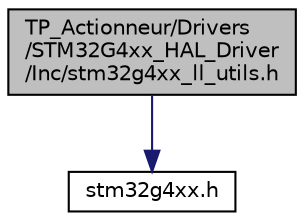digraph "TP_Actionneur/Drivers/STM32G4xx_HAL_Driver/Inc/stm32g4xx_ll_utils.h"
{
 // LATEX_PDF_SIZE
  edge [fontname="Helvetica",fontsize="10",labelfontname="Helvetica",labelfontsize="10"];
  node [fontname="Helvetica",fontsize="10",shape=record];
  Node1 [label="TP_Actionneur/Drivers\l/STM32G4xx_HAL_Driver\l/Inc/stm32g4xx_ll_utils.h",height=0.2,width=0.4,color="black", fillcolor="grey75", style="filled", fontcolor="black",tooltip="Header file of UTILS LL module."];
  Node1 -> Node2 [color="midnightblue",fontsize="10",style="solid"];
  Node2 [label="stm32g4xx.h",height=0.2,width=0.4,color="black", fillcolor="white", style="filled",URL="$stm32g4xx_8h.html",tooltip="CMSIS STM32G4xx Device Peripheral Access Layer Header File."];
}
